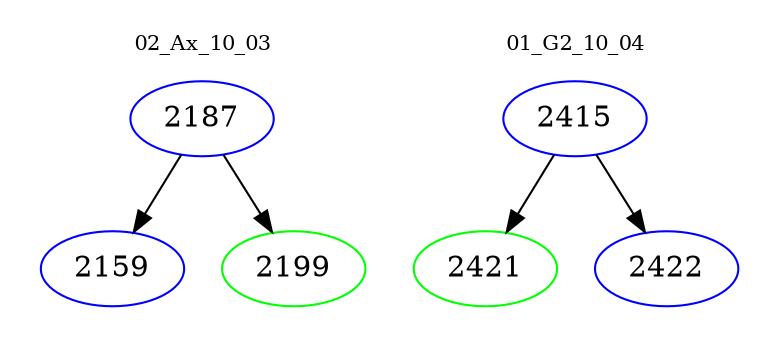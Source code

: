 digraph{
subgraph cluster_0 {
color = white
label = "02_Ax_10_03";
fontsize=10;
T0_2187 [label="2187", color="blue"]
T0_2187 -> T0_2159 [color="black"]
T0_2159 [label="2159", color="blue"]
T0_2187 -> T0_2199 [color="black"]
T0_2199 [label="2199", color="green"]
}
subgraph cluster_1 {
color = white
label = "01_G2_10_04";
fontsize=10;
T1_2415 [label="2415", color="blue"]
T1_2415 -> T1_2421 [color="black"]
T1_2421 [label="2421", color="green"]
T1_2415 -> T1_2422 [color="black"]
T1_2422 [label="2422", color="blue"]
}
}
